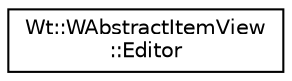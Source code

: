 digraph "Graphical Class Hierarchy"
{
 // LATEX_PDF_SIZE
  edge [fontname="Helvetica",fontsize="10",labelfontname="Helvetica",labelfontsize="10"];
  node [fontname="Helvetica",fontsize="10",shape=record];
  rankdir="LR";
  Node0 [label="Wt::WAbstractItemView\l::Editor",height=0.2,width=0.4,color="black", fillcolor="white", style="filled",URL="$structWt_1_1WAbstractItemView_1_1Editor.html",tooltip=" "];
}
